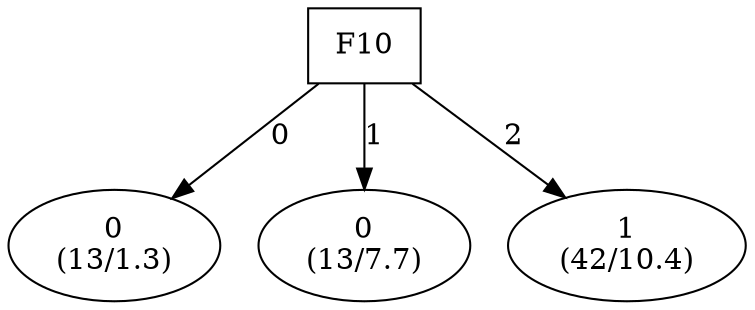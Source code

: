 digraph YaDT {
n0 [ shape=box, label="F10\n"]
n0 -> n1 [label="0"]
n1 [ shape=ellipse, label="0\n(13/1.3)"]
n0 -> n2 [label="1"]
n2 [ shape=ellipse, label="0\n(13/7.7)"]
n0 -> n3 [label="2"]
n3 [ shape=ellipse, label="1\n(42/10.4)"]
}
